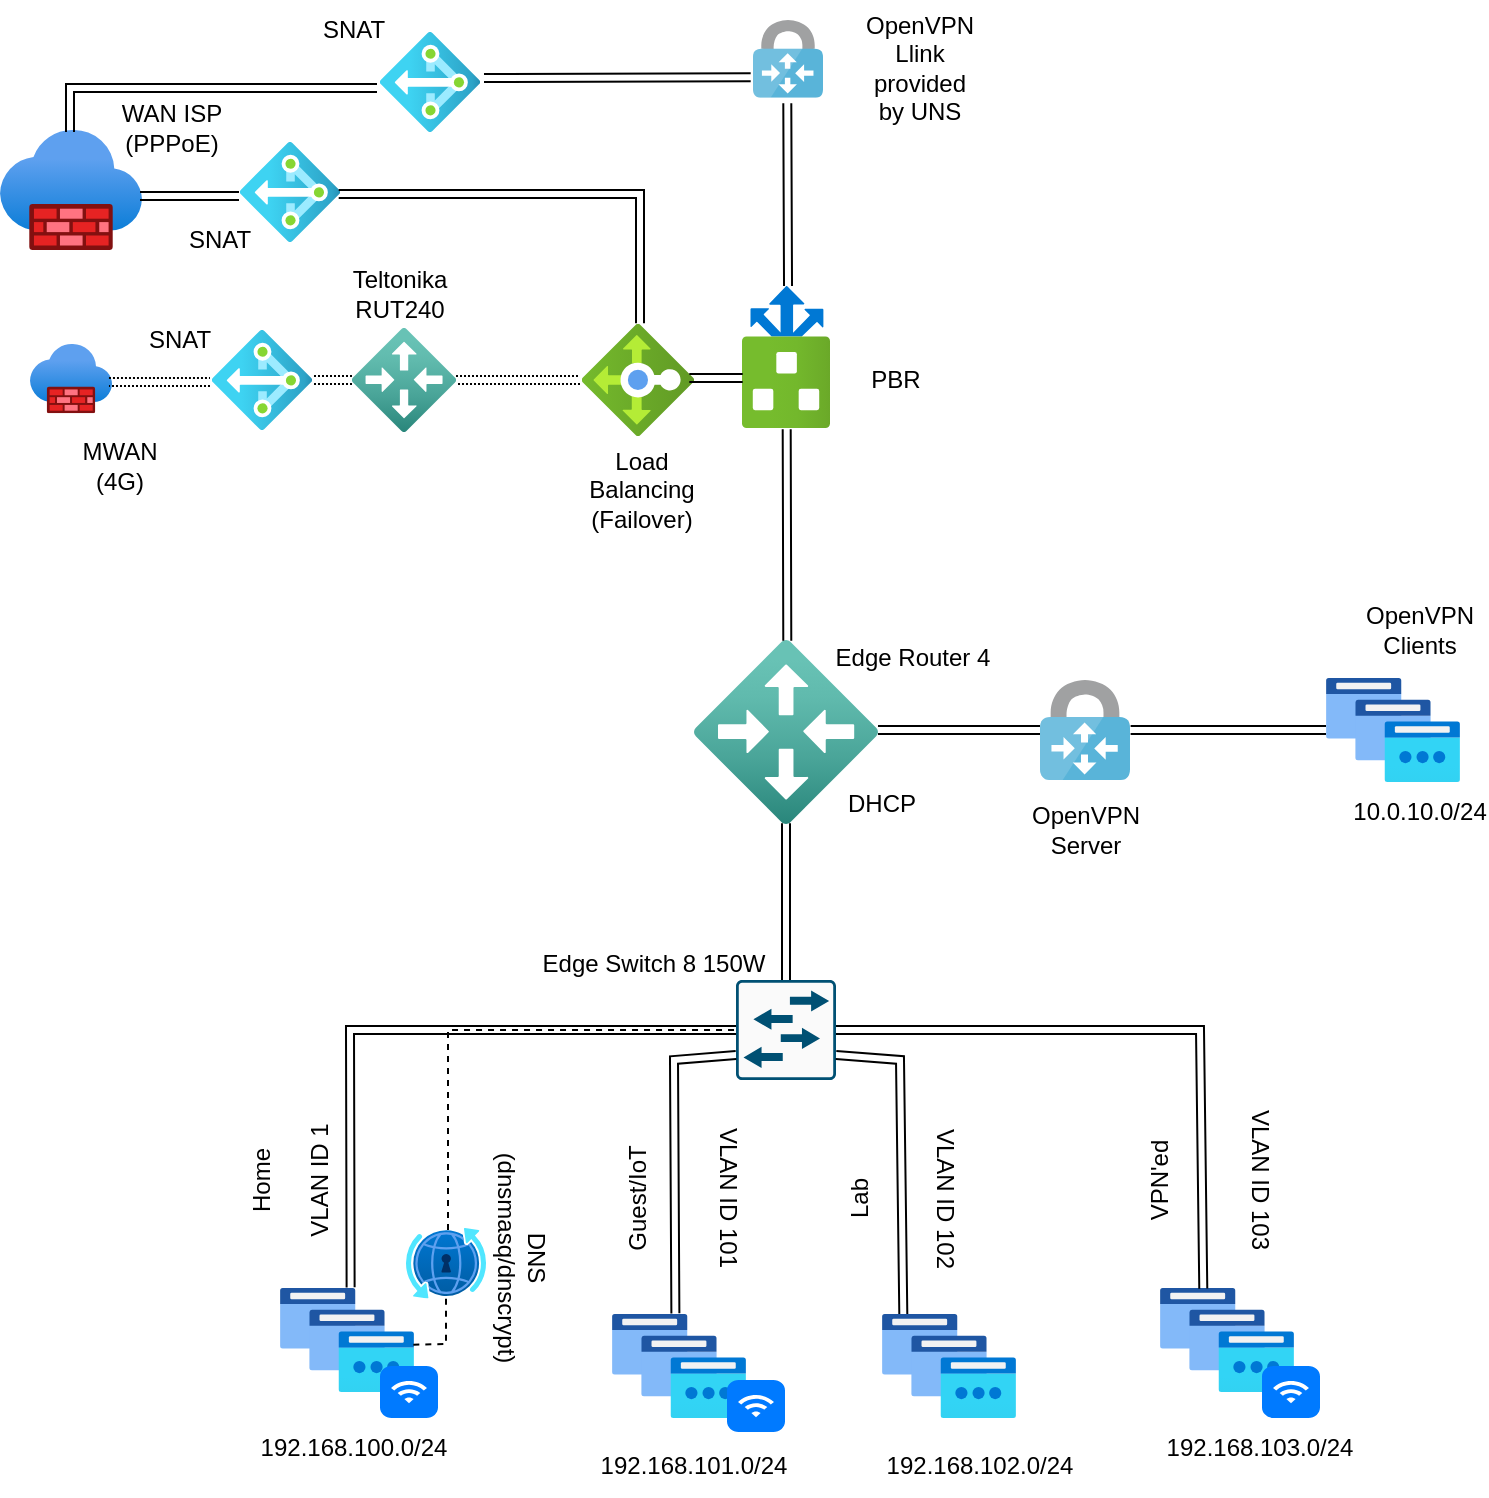 <mxfile version="21.3.7" type="device">
  <diagram name="Pagina-1" id="-6sXGLotGN9ZcCLTFh_m">
    <mxGraphModel dx="256" dy="164" grid="1" gridSize="10" guides="1" tooltips="1" connect="1" arrows="1" fold="1" page="1" pageScale="1" pageWidth="827" pageHeight="1169" math="0" shadow="0">
      <root>
        <mxCell id="0" />
        <mxCell id="1" parent="0" />
        <mxCell id="OnRaduhbo4fJ7MF6GFyW-1" value="" style="image;aspect=fixed;html=1;points=[];align=center;fontSize=12;image=img/lib/azure2/networking/Local_Network_Gateways.svg;" vertex="1" parent="1">
          <mxGeometry x="357" y="330" width="92" height="92" as="geometry" />
        </mxCell>
        <mxCell id="OnRaduhbo4fJ7MF6GFyW-2" value="" style="image;aspect=fixed;html=1;points=[];align=center;fontSize=12;image=img/lib/azure2/networking/IP_Groups.svg;" vertex="1" parent="1">
          <mxGeometry x="150" y="654" width="67" height="52" as="geometry" />
        </mxCell>
        <mxCell id="OnRaduhbo4fJ7MF6GFyW-3" value="" style="image;aspect=fixed;html=1;points=[];align=center;fontSize=12;image=img/lib/azure2/networking/IP_Groups.svg;" vertex="1" parent="1">
          <mxGeometry x="316" y="667" width="67" height="52" as="geometry" />
        </mxCell>
        <mxCell id="OnRaduhbo4fJ7MF6GFyW-4" value="" style="image;aspect=fixed;html=1;points=[];align=center;fontSize=12;image=img/lib/azure2/networking/IP_Groups.svg;" vertex="1" parent="1">
          <mxGeometry x="451" y="667" width="67" height="52" as="geometry" />
        </mxCell>
        <mxCell id="OnRaduhbo4fJ7MF6GFyW-5" value="" style="image;aspect=fixed;html=1;points=[];align=center;fontSize=12;image=img/lib/azure2/networking/IP_Groups.svg;" vertex="1" parent="1">
          <mxGeometry x="590" y="654" width="67" height="52" as="geometry" />
        </mxCell>
        <mxCell id="OnRaduhbo4fJ7MF6GFyW-6" value="" style="image;aspect=fixed;html=1;points=[];align=center;fontSize=12;image=img/lib/azure2/networking/Load_Balancers.svg;direction=north;" vertex="1" parent="1">
          <mxGeometry x="301" y="172" width="56" height="56" as="geometry" />
        </mxCell>
        <mxCell id="OnRaduhbo4fJ7MF6GFyW-7" value="" style="image;aspect=fixed;html=1;points=[];align=center;fontSize=12;image=img/lib/azure2/networking/Firewalls.svg;" vertex="1" parent="1">
          <mxGeometry x="10" y="75" width="71" height="60" as="geometry" />
        </mxCell>
        <mxCell id="OnRaduhbo4fJ7MF6GFyW-8" value="" style="image;aspect=fixed;html=1;points=[];align=center;fontSize=12;image=img/lib/azure2/networking/Firewalls.svg;" vertex="1" parent="1">
          <mxGeometry x="25" y="182" width="41" height="34.65" as="geometry" />
        </mxCell>
        <mxCell id="OnRaduhbo4fJ7MF6GFyW-10" value="" style="image;sketch=0;aspect=fixed;html=1;points=[];align=center;fontSize=12;image=img/lib/mscae/VPN_Gateway.svg;" vertex="1" parent="1">
          <mxGeometry x="530" y="350" width="45" height="50" as="geometry" />
        </mxCell>
        <mxCell id="OnRaduhbo4fJ7MF6GFyW-11" value="" style="image;aspect=fixed;html=1;points=[];align=center;fontSize=12;image=img/lib/azure2/networking/IP_Groups.svg;" vertex="1" parent="1">
          <mxGeometry x="673" y="349" width="67" height="52" as="geometry" />
        </mxCell>
        <mxCell id="OnRaduhbo4fJ7MF6GFyW-12" value="" style="image;sketch=0;aspect=fixed;html=1;points=[];align=center;fontSize=12;image=img/lib/mscae/VPN_Gateway.svg;" vertex="1" parent="1">
          <mxGeometry x="386.5" y="20" width="35" height="38.89" as="geometry" />
        </mxCell>
        <mxCell id="OnRaduhbo4fJ7MF6GFyW-13" value="" style="image;aspect=fixed;html=1;points=[];align=center;fontSize=12;image=img/lib/azure2/networking/DNS_Private_Resolver.svg;" vertex="1" parent="1">
          <mxGeometry x="213" y="624" width="40" height="35.29" as="geometry" />
        </mxCell>
        <mxCell id="OnRaduhbo4fJ7MF6GFyW-14" value="" style="sketch=0;points=[[0.015,0.015,0],[0.985,0.015,0],[0.985,0.985,0],[0.015,0.985,0],[0.25,0,0],[0.5,0,0],[0.75,0,0],[1,0.25,0],[1,0.5,0],[1,0.75,0],[0.75,1,0],[0.5,1,0],[0.25,1,0],[0,0.75,0],[0,0.5,0],[0,0.25,0]];verticalLabelPosition=bottom;html=1;verticalAlign=top;aspect=fixed;align=center;pointerEvents=1;shape=mxgraph.cisco19.rect;prIcon=l2_switch;fillColor=#FAFAFA;strokeColor=#005073;" vertex="1" parent="1">
          <mxGeometry x="378" y="500" width="50" height="50" as="geometry" />
        </mxCell>
        <mxCell id="OnRaduhbo4fJ7MF6GFyW-15" value="" style="image;aspect=fixed;html=1;points=[];align=center;fontSize=12;image=img/lib/azure2/networking/Local_Network_Gateways.svg;" vertex="1" parent="1">
          <mxGeometry x="186" y="174" width="52" height="52" as="geometry" />
        </mxCell>
        <mxCell id="OnRaduhbo4fJ7MF6GFyW-16" value="" style="image;aspect=fixed;html=1;points=[];align=center;fontSize=12;image=img/lib/azure2/networking/NAT.svg;direction=north;" vertex="1" parent="1">
          <mxGeometry x="130" y="81" width="50" height="50" as="geometry" />
        </mxCell>
        <mxCell id="OnRaduhbo4fJ7MF6GFyW-17" value="" style="image;aspect=fixed;html=1;points=[];align=center;fontSize=12;image=img/lib/azure2/networking/NAT.svg;direction=north;" vertex="1" parent="1">
          <mxGeometry x="200" y="26" width="50" height="50" as="geometry" />
        </mxCell>
        <mxCell id="OnRaduhbo4fJ7MF6GFyW-18" value="" style="image;aspect=fixed;html=1;points=[];align=center;fontSize=12;image=img/lib/azure2/networking/NAT.svg;direction=north;" vertex="1" parent="1">
          <mxGeometry x="116" y="175" width="50" height="50" as="geometry" />
        </mxCell>
        <mxCell id="OnRaduhbo4fJ7MF6GFyW-19" value="" style="image;aspect=fixed;html=1;points=[];align=center;fontSize=12;image=img/lib/azure2/networking/Route_Filters.svg;direction=north;" vertex="1" parent="1">
          <mxGeometry x="381" y="153" width="44" height="71" as="geometry" />
        </mxCell>
        <mxCell id="OnRaduhbo4fJ7MF6GFyW-20" value="" style="shape=link;html=1;rounded=0;exitX=0.5;exitY=0.996;exitDx=0;exitDy=0;exitPerimeter=0;entryX=0.5;entryY=0;entryDx=0;entryDy=0;entryPerimeter=0;" edge="1" parent="1" source="OnRaduhbo4fJ7MF6GFyW-1" target="OnRaduhbo4fJ7MF6GFyW-14">
          <mxGeometry width="100" relative="1" as="geometry">
            <mxPoint x="407" y="430" as="sourcePoint" />
            <mxPoint x="507" y="430" as="targetPoint" />
          </mxGeometry>
        </mxCell>
        <mxCell id="OnRaduhbo4fJ7MF6GFyW-21" value="" style="shape=link;html=1;rounded=0;exitX=1;exitY=0.489;exitDx=0;exitDy=0;exitPerimeter=0;" edge="1" parent="1" source="OnRaduhbo4fJ7MF6GFyW-1" target="OnRaduhbo4fJ7MF6GFyW-10">
          <mxGeometry width="100" relative="1" as="geometry">
            <mxPoint x="410" y="440" as="sourcePoint" />
            <mxPoint x="530" y="375" as="targetPoint" />
          </mxGeometry>
        </mxCell>
        <mxCell id="OnRaduhbo4fJ7MF6GFyW-22" value="" style="shape=link;html=1;rounded=0;exitX=1.007;exitY=0.5;exitDx=0;exitDy=0;exitPerimeter=0;" edge="1" parent="1" source="OnRaduhbo4fJ7MF6GFyW-10" target="OnRaduhbo4fJ7MF6GFyW-11">
          <mxGeometry width="100" relative="1" as="geometry">
            <mxPoint x="410" y="440" as="sourcePoint" />
            <mxPoint x="510" y="440" as="targetPoint" />
          </mxGeometry>
        </mxCell>
        <mxCell id="OnRaduhbo4fJ7MF6GFyW-23" value="" style="shape=link;html=1;rounded=0;entryX=0;entryY=0.5;entryDx=0;entryDy=0;entryPerimeter=0;exitX=0.527;exitY=-0.006;exitDx=0;exitDy=0;exitPerimeter=0;" edge="1" parent="1" source="OnRaduhbo4fJ7MF6GFyW-2" target="OnRaduhbo4fJ7MF6GFyW-14">
          <mxGeometry width="100" relative="1" as="geometry">
            <mxPoint x="310" y="560" as="sourcePoint" />
            <mxPoint x="410" y="560" as="targetPoint" />
            <Array as="points">
              <mxPoint x="185" y="525" />
            </Array>
          </mxGeometry>
        </mxCell>
        <mxCell id="OnRaduhbo4fJ7MF6GFyW-24" value="" style="shape=link;html=1;rounded=0;entryX=0;entryY=0.75;entryDx=0;entryDy=0;entryPerimeter=0;exitX=0.473;exitY=-0.006;exitDx=0;exitDy=0;exitPerimeter=0;" edge="1" parent="1" source="OnRaduhbo4fJ7MF6GFyW-3" target="OnRaduhbo4fJ7MF6GFyW-14">
          <mxGeometry width="100" relative="1" as="geometry">
            <mxPoint x="310" y="560" as="sourcePoint" />
            <mxPoint x="410" y="560" as="targetPoint" />
            <Array as="points">
              <mxPoint x="347" y="540" />
            </Array>
          </mxGeometry>
        </mxCell>
        <mxCell id="OnRaduhbo4fJ7MF6GFyW-25" value="" style="endArrow=none;dashed=1;html=1;rounded=0;exitX=0.995;exitY=0.545;exitDx=0;exitDy=0;exitPerimeter=0;" edge="1" parent="1" source="OnRaduhbo4fJ7MF6GFyW-2" target="OnRaduhbo4fJ7MF6GFyW-13">
          <mxGeometry width="50" height="50" relative="1" as="geometry">
            <mxPoint x="330" y="580" as="sourcePoint" />
            <mxPoint x="380" y="530" as="targetPoint" />
            <Array as="points">
              <mxPoint x="233" y="682" />
            </Array>
          </mxGeometry>
        </mxCell>
        <mxCell id="OnRaduhbo4fJ7MF6GFyW-26" value="" style="endArrow=none;dashed=1;html=1;rounded=0;exitX=0.525;exitY=0.028;exitDx=0;exitDy=0;exitPerimeter=0;entryX=0;entryY=0.5;entryDx=0;entryDy=0;entryPerimeter=0;" edge="1" parent="1" source="OnRaduhbo4fJ7MF6GFyW-13" target="OnRaduhbo4fJ7MF6GFyW-14">
          <mxGeometry width="50" height="50" relative="1" as="geometry">
            <mxPoint x="330" y="580" as="sourcePoint" />
            <mxPoint x="380" y="530" as="targetPoint" />
            <Array as="points">
              <mxPoint x="234" y="525" />
            </Array>
          </mxGeometry>
        </mxCell>
        <mxCell id="OnRaduhbo4fJ7MF6GFyW-27" value="" style="shape=link;html=1;rounded=0;exitX=1;exitY=0.75;exitDx=0;exitDy=0;exitPerimeter=0;entryX=0.159;entryY=0;entryDx=0;entryDy=0;entryPerimeter=0;" edge="1" parent="1" source="OnRaduhbo4fJ7MF6GFyW-14" target="OnRaduhbo4fJ7MF6GFyW-4">
          <mxGeometry width="100" relative="1" as="geometry">
            <mxPoint x="310" y="560" as="sourcePoint" />
            <mxPoint x="480" y="660" as="targetPoint" />
            <Array as="points">
              <mxPoint x="460" y="540" />
            </Array>
          </mxGeometry>
        </mxCell>
        <mxCell id="OnRaduhbo4fJ7MF6GFyW-28" value="" style="shape=link;html=1;rounded=0;entryX=0.323;entryY=0.006;entryDx=0;entryDy=0;entryPerimeter=0;exitX=1;exitY=0.5;exitDx=0;exitDy=0;exitPerimeter=0;" edge="1" parent="1" source="OnRaduhbo4fJ7MF6GFyW-14" target="OnRaduhbo4fJ7MF6GFyW-5">
          <mxGeometry width="100" relative="1" as="geometry">
            <mxPoint x="430" y="525" as="sourcePoint" />
            <mxPoint x="610.309" y="654.312" as="targetPoint" />
            <Array as="points">
              <mxPoint x="610" y="525" />
            </Array>
          </mxGeometry>
        </mxCell>
        <mxCell id="OnRaduhbo4fJ7MF6GFyW-30" value="" style="shape=link;html=1;rounded=0;entryX=-0.009;entryY=0.508;entryDx=0;entryDy=0;entryPerimeter=0;exitX=0.507;exitY=0.004;exitDx=0;exitDy=0;exitPerimeter=0;" edge="1" parent="1" source="OnRaduhbo4fJ7MF6GFyW-1" target="OnRaduhbo4fJ7MF6GFyW-19">
          <mxGeometry width="100" relative="1" as="geometry">
            <mxPoint x="427" y="350" as="sourcePoint" />
            <mxPoint x="547" y="270" as="targetPoint" />
          </mxGeometry>
        </mxCell>
        <mxCell id="OnRaduhbo4fJ7MF6GFyW-31" value="" style="shape=link;html=1;rounded=0;dashed=1;dashPattern=1 1;" edge="1" parent="1" source="OnRaduhbo4fJ7MF6GFyW-15">
          <mxGeometry width="100" relative="1" as="geometry">
            <mxPoint x="237.324" y="188.668" as="sourcePoint" />
            <mxPoint x="300" y="200" as="targetPoint" />
          </mxGeometry>
        </mxCell>
        <mxCell id="OnRaduhbo4fJ7MF6GFyW-32" value="" style="shape=link;html=1;rounded=0;entryX=0.268;entryY=0.008;entryDx=0;entryDy=0;entryPerimeter=0;exitX=0.411;exitY=0.958;exitDx=0;exitDy=0;exitPerimeter=0;" edge="1" parent="1">
          <mxGeometry width="100" relative="1" as="geometry">
            <mxPoint x="354.648" y="198.984" as="sourcePoint" />
            <mxPoint x="381.352" y="198.972" as="targetPoint" />
          </mxGeometry>
        </mxCell>
        <mxCell id="OnRaduhbo4fJ7MF6GFyW-33" value="" style="shape=link;html=1;rounded=0;entryX=1;entryY=0.523;entryDx=0;entryDy=0;entryPerimeter=0;exitX=0.49;exitY=1.071;exitDx=0;exitDy=0;exitPerimeter=0;" edge="1" parent="1" source="OnRaduhbo4fJ7MF6GFyW-12" target="OnRaduhbo4fJ7MF6GFyW-19">
          <mxGeometry width="100" relative="1" as="geometry">
            <mxPoint x="390" y="340" as="sourcePoint" />
            <mxPoint x="490" y="340" as="targetPoint" />
          </mxGeometry>
        </mxCell>
        <mxCell id="OnRaduhbo4fJ7MF6GFyW-35" value="" style="shape=link;html=1;rounded=0;entryX=-0.033;entryY=0.737;entryDx=0;entryDy=0;entryPerimeter=0;exitX=0.54;exitY=1.04;exitDx=0;exitDy=0;exitPerimeter=0;" edge="1" parent="1" source="OnRaduhbo4fJ7MF6GFyW-17" target="OnRaduhbo4fJ7MF6GFyW-12">
          <mxGeometry width="100" relative="1" as="geometry">
            <mxPoint x="230" y="190" as="sourcePoint" />
            <mxPoint x="330" y="190" as="targetPoint" />
          </mxGeometry>
        </mxCell>
        <mxCell id="OnRaduhbo4fJ7MF6GFyW-36" value="" style="shape=link;html=1;rounded=0;entryX=1.006;entryY=0.518;entryDx=0;entryDy=0;entryPerimeter=0;exitX=0.48;exitY=0.987;exitDx=0;exitDy=0;exitPerimeter=0;" edge="1" parent="1" source="OnRaduhbo4fJ7MF6GFyW-16" target="OnRaduhbo4fJ7MF6GFyW-6">
          <mxGeometry width="100" relative="1" as="geometry">
            <mxPoint x="230" y="190" as="sourcePoint" />
            <mxPoint x="330" y="190" as="targetPoint" />
            <Array as="points">
              <mxPoint x="330" y="107" />
            </Array>
          </mxGeometry>
        </mxCell>
        <mxCell id="OnRaduhbo4fJ7MF6GFyW-37" value="" style="shape=link;html=1;rounded=0;entryX=0;entryY=0.519;entryDx=0;entryDy=0;entryPerimeter=0;dashed=1;dashPattern=1 1;" edge="1" parent="1">
          <mxGeometry width="100" relative="1" as="geometry">
            <mxPoint x="167" y="200" as="sourcePoint" />
            <mxPoint x="186" y="199.988" as="targetPoint" />
          </mxGeometry>
        </mxCell>
        <mxCell id="OnRaduhbo4fJ7MF6GFyW-38" value="" style="shape=link;html=1;rounded=0;entryX=0.46;entryY=-0.01;entryDx=0;entryDy=0;entryPerimeter=0;exitX=0.986;exitY=0.55;exitDx=0;exitDy=0;exitPerimeter=0;" edge="1" parent="1" source="OnRaduhbo4fJ7MF6GFyW-7" target="OnRaduhbo4fJ7MF6GFyW-16">
          <mxGeometry width="100" relative="1" as="geometry">
            <mxPoint x="110" y="190" as="sourcePoint" />
            <mxPoint x="210" y="190" as="targetPoint" />
          </mxGeometry>
        </mxCell>
        <mxCell id="OnRaduhbo4fJ7MF6GFyW-39" value="" style="shape=link;html=1;rounded=0;entryX=0.48;entryY=-0.02;entryDx=0;entryDy=0;entryPerimeter=0;exitX=0.963;exitY=0.548;exitDx=0;exitDy=0;exitPerimeter=0;dashed=1;dashPattern=1 1;" edge="1" parent="1" source="OnRaduhbo4fJ7MF6GFyW-8" target="OnRaduhbo4fJ7MF6GFyW-18">
          <mxGeometry width="100" relative="1" as="geometry">
            <mxPoint x="110" y="190" as="sourcePoint" />
            <mxPoint x="210" y="190" as="targetPoint" />
          </mxGeometry>
        </mxCell>
        <mxCell id="OnRaduhbo4fJ7MF6GFyW-40" value="" style="shape=link;html=1;rounded=0;entryX=0.44;entryY=-0.03;entryDx=0;entryDy=0;entryPerimeter=0;exitX=0.493;exitY=0.017;exitDx=0;exitDy=0;exitPerimeter=0;" edge="1" parent="1" source="OnRaduhbo4fJ7MF6GFyW-7" target="OnRaduhbo4fJ7MF6GFyW-17">
          <mxGeometry width="100" relative="1" as="geometry">
            <mxPoint x="110" y="100" as="sourcePoint" />
            <mxPoint x="210" y="100" as="targetPoint" />
            <Array as="points">
              <mxPoint x="45" y="54" />
            </Array>
          </mxGeometry>
        </mxCell>
        <mxCell id="OnRaduhbo4fJ7MF6GFyW-41" value="Edge Router 4" style="text;strokeColor=none;align=center;fillColor=none;html=1;verticalAlign=middle;whiteSpace=wrap;rounded=0;" vertex="1" parent="1">
          <mxGeometry x="421.5" y="314" width="88.5" height="50" as="geometry" />
        </mxCell>
        <mxCell id="OnRaduhbo4fJ7MF6GFyW-42" value="OpenVPN Server" style="text;strokeColor=none;align=center;fillColor=none;html=1;verticalAlign=middle;whiteSpace=wrap;rounded=0;" vertex="1" parent="1">
          <mxGeometry x="522.5" y="410" width="60" height="30" as="geometry" />
        </mxCell>
        <mxCell id="OnRaduhbo4fJ7MF6GFyW-43" value="10.0.10.0/24" style="text;strokeColor=none;align=center;fillColor=none;html=1;verticalAlign=middle;whiteSpace=wrap;rounded=0;" vertex="1" parent="1">
          <mxGeometry x="690" y="401" width="60" height="30" as="geometry" />
        </mxCell>
        <mxCell id="OnRaduhbo4fJ7MF6GFyW-44" value="OpenVPN Clients" style="text;strokeColor=none;align=center;fillColor=none;html=1;verticalAlign=middle;whiteSpace=wrap;rounded=0;" vertex="1" parent="1">
          <mxGeometry x="690" y="310" width="60" height="30" as="geometry" />
        </mxCell>
        <mxCell id="OnRaduhbo4fJ7MF6GFyW-45" value="OpenVPN Llink provided by UNS" style="text;strokeColor=none;align=center;fillColor=none;html=1;verticalAlign=middle;whiteSpace=wrap;rounded=0;" vertex="1" parent="1">
          <mxGeometry x="440" y="28.89" width="60" height="30" as="geometry" />
        </mxCell>
        <mxCell id="OnRaduhbo4fJ7MF6GFyW-46" value="SNAT" style="text;strokeColor=none;align=center;fillColor=none;html=1;verticalAlign=middle;whiteSpace=wrap;rounded=0;" vertex="1" parent="1">
          <mxGeometry x="157" y="10" width="60" height="30" as="geometry" />
        </mxCell>
        <mxCell id="OnRaduhbo4fJ7MF6GFyW-47" value="SNAT" style="text;strokeColor=none;align=center;fillColor=none;html=1;verticalAlign=middle;whiteSpace=wrap;rounded=0;" vertex="1" parent="1">
          <mxGeometry x="90" y="115" width="60" height="30" as="geometry" />
        </mxCell>
        <mxCell id="OnRaduhbo4fJ7MF6GFyW-48" value="SNAT" style="text;strokeColor=none;align=center;fillColor=none;html=1;verticalAlign=middle;whiteSpace=wrap;rounded=0;" vertex="1" parent="1">
          <mxGeometry x="70" y="165" width="60" height="30" as="geometry" />
        </mxCell>
        <mxCell id="OnRaduhbo4fJ7MF6GFyW-49" value="Teltonika RUT240" style="text;strokeColor=none;align=center;fillColor=none;html=1;verticalAlign=middle;whiteSpace=wrap;rounded=0;" vertex="1" parent="1">
          <mxGeometry x="180" y="142" width="60" height="30" as="geometry" />
        </mxCell>
        <mxCell id="OnRaduhbo4fJ7MF6GFyW-50" value="Load Balancing (Failover)" style="text;strokeColor=none;align=center;fillColor=none;html=1;verticalAlign=middle;whiteSpace=wrap;rounded=0;" vertex="1" parent="1">
          <mxGeometry x="301" y="240" width="60" height="30" as="geometry" />
        </mxCell>
        <mxCell id="OnRaduhbo4fJ7MF6GFyW-52" value="WAN ISP (PPPoE)" style="text;strokeColor=none;align=center;fillColor=none;html=1;verticalAlign=middle;whiteSpace=wrap;rounded=0;" vertex="1" parent="1">
          <mxGeometry x="66" y="58.89" width="60" height="30" as="geometry" />
        </mxCell>
        <mxCell id="OnRaduhbo4fJ7MF6GFyW-53" value="MWAN (4G)" style="text;strokeColor=none;align=center;fillColor=none;html=1;verticalAlign=middle;whiteSpace=wrap;rounded=0;" vertex="1" parent="1">
          <mxGeometry x="40" y="228" width="60" height="30" as="geometry" />
        </mxCell>
        <mxCell id="OnRaduhbo4fJ7MF6GFyW-54" value="DNS (dnsmasq/dnscrypt)" style="text;strokeColor=none;align=center;fillColor=none;html=1;verticalAlign=middle;whiteSpace=wrap;rounded=0;rotation=90;" vertex="1" parent="1">
          <mxGeometry x="241" y="624" width="60" height="30" as="geometry" />
        </mxCell>
        <mxCell id="OnRaduhbo4fJ7MF6GFyW-55" value="DHCP" style="text;strokeColor=none;align=center;fillColor=none;html=1;verticalAlign=middle;whiteSpace=wrap;rounded=0;" vertex="1" parent="1">
          <mxGeometry x="421" y="397" width="60" height="30" as="geometry" />
        </mxCell>
        <mxCell id="OnRaduhbo4fJ7MF6GFyW-56" value="192.168.100.0/24" style="text;strokeColor=none;align=center;fillColor=none;html=1;verticalAlign=middle;whiteSpace=wrap;rounded=0;" vertex="1" parent="1">
          <mxGeometry x="157" y="719" width="60" height="30" as="geometry" />
        </mxCell>
        <mxCell id="OnRaduhbo4fJ7MF6GFyW-57" value="192.168.101.0/24" style="text;strokeColor=none;align=center;fillColor=none;html=1;verticalAlign=middle;whiteSpace=wrap;rounded=0;" vertex="1" parent="1">
          <mxGeometry x="326.5" y="728" width="60" height="30" as="geometry" />
        </mxCell>
        <mxCell id="OnRaduhbo4fJ7MF6GFyW-58" value="&lt;div&gt;192.168.102.0/24&lt;/div&gt;" style="text;strokeColor=none;align=center;fillColor=none;html=1;verticalAlign=middle;whiteSpace=wrap;rounded=0;" vertex="1" parent="1">
          <mxGeometry x="470" y="728" width="60" height="30" as="geometry" />
        </mxCell>
        <mxCell id="OnRaduhbo4fJ7MF6GFyW-59" value="Edge Switch 8 150W" style="text;strokeColor=none;align=center;fillColor=none;html=1;verticalAlign=middle;whiteSpace=wrap;rounded=0;" vertex="1" parent="1">
          <mxGeometry x="275" y="472" width="123.5" height="40" as="geometry" />
        </mxCell>
        <mxCell id="OnRaduhbo4fJ7MF6GFyW-60" value="PBR" style="text;strokeColor=none;align=center;fillColor=none;html=1;verticalAlign=middle;whiteSpace=wrap;rounded=0;" vertex="1" parent="1">
          <mxGeometry x="428" y="185" width="60" height="30" as="geometry" />
        </mxCell>
        <mxCell id="OnRaduhbo4fJ7MF6GFyW-61" value="&lt;div&gt;192.168.103.0/24&lt;/div&gt;" style="text;strokeColor=none;align=center;fillColor=none;html=1;verticalAlign=middle;whiteSpace=wrap;rounded=0;" vertex="1" parent="1">
          <mxGeometry x="610" y="719" width="60" height="30" as="geometry" />
        </mxCell>
        <mxCell id="OnRaduhbo4fJ7MF6GFyW-62" value="Home" style="text;strokeColor=none;align=center;fillColor=none;html=1;verticalAlign=middle;whiteSpace=wrap;rounded=0;rotation=270;" vertex="1" parent="1">
          <mxGeometry x="111" y="585" width="60" height="30" as="geometry" />
        </mxCell>
        <mxCell id="OnRaduhbo4fJ7MF6GFyW-63" value="Guest/IoT" style="text;strokeColor=none;align=center;fillColor=none;html=1;verticalAlign=middle;whiteSpace=wrap;rounded=0;rotation=270;" vertex="1" parent="1">
          <mxGeometry x="299" y="594" width="60" height="30" as="geometry" />
        </mxCell>
        <mxCell id="OnRaduhbo4fJ7MF6GFyW-64" value="Lab" style="text;strokeColor=none;align=center;fillColor=none;html=1;verticalAlign=middle;whiteSpace=wrap;rounded=0;rotation=270;" vertex="1" parent="1">
          <mxGeometry x="410" y="594" width="60" height="30" as="geometry" />
        </mxCell>
        <mxCell id="OnRaduhbo4fJ7MF6GFyW-65" value="VPN&#39;ed" style="text;strokeColor=none;align=center;fillColor=none;html=1;verticalAlign=middle;whiteSpace=wrap;rounded=0;rotation=270;" vertex="1" parent="1">
          <mxGeometry x="560" y="585" width="60" height="30" as="geometry" />
        </mxCell>
        <mxCell id="OnRaduhbo4fJ7MF6GFyW-66" value="VLAN ID 1" style="text;strokeColor=none;align=center;fillColor=none;html=1;verticalAlign=middle;whiteSpace=wrap;rounded=0;rotation=270;" vertex="1" parent="1">
          <mxGeometry x="140" y="585" width="60" height="30" as="geometry" />
        </mxCell>
        <mxCell id="OnRaduhbo4fJ7MF6GFyW-67" value="VLAN ID 103" style="text;strokeColor=none;align=center;fillColor=none;html=1;verticalAlign=middle;whiteSpace=wrap;rounded=0;rotation=90;" vertex="1" parent="1">
          <mxGeometry x="600" y="585" width="80" height="30" as="geometry" />
        </mxCell>
        <mxCell id="OnRaduhbo4fJ7MF6GFyW-68" value="&lt;div&gt;VLAN ID 102&lt;/div&gt;" style="text;strokeColor=none;align=center;fillColor=none;html=1;verticalAlign=middle;whiteSpace=wrap;rounded=0;rotation=90;" vertex="1" parent="1">
          <mxGeometry x="442.5" y="594" width="80" height="30" as="geometry" />
        </mxCell>
        <mxCell id="OnRaduhbo4fJ7MF6GFyW-69" value="&lt;div&gt;VLAN ID 101&lt;/div&gt;" style="text;strokeColor=none;align=center;fillColor=none;html=1;verticalAlign=middle;whiteSpace=wrap;rounded=0;rotation=90;" vertex="1" parent="1">
          <mxGeometry x="334" y="594" width="80" height="30" as="geometry" />
        </mxCell>
        <mxCell id="OnRaduhbo4fJ7MF6GFyW-70" value="" style="html=1;strokeWidth=1;shadow=0;dashed=0;shape=mxgraph.ios7.misc.wifi;fillColor=#007AFF;strokeColor=none;buttonText=;strokeColor2=#222222;fontColor=#222222;fontSize=8;verticalLabelPosition=bottom;verticalAlign=top;align=center;sketch=0;" vertex="1" parent="1">
          <mxGeometry x="200" y="693" width="29" height="26" as="geometry" />
        </mxCell>
        <mxCell id="OnRaduhbo4fJ7MF6GFyW-71" value="" style="html=1;strokeWidth=1;shadow=0;dashed=0;shape=mxgraph.ios7.misc.wifi;fillColor=#007AFF;strokeColor=none;buttonText=;strokeColor2=#222222;fontColor=#222222;fontSize=8;verticalLabelPosition=bottom;verticalAlign=top;align=center;sketch=0;" vertex="1" parent="1">
          <mxGeometry x="373.5" y="700" width="29" height="26" as="geometry" />
        </mxCell>
        <mxCell id="OnRaduhbo4fJ7MF6GFyW-72" value="" style="html=1;strokeWidth=1;shadow=0;dashed=0;shape=mxgraph.ios7.misc.wifi;fillColor=#007AFF;strokeColor=none;buttonText=;strokeColor2=#222222;fontColor=#222222;fontSize=8;verticalLabelPosition=bottom;verticalAlign=top;align=center;sketch=0;" vertex="1" parent="1">
          <mxGeometry x="641" y="693" width="29" height="26" as="geometry" />
        </mxCell>
      </root>
    </mxGraphModel>
  </diagram>
</mxfile>
